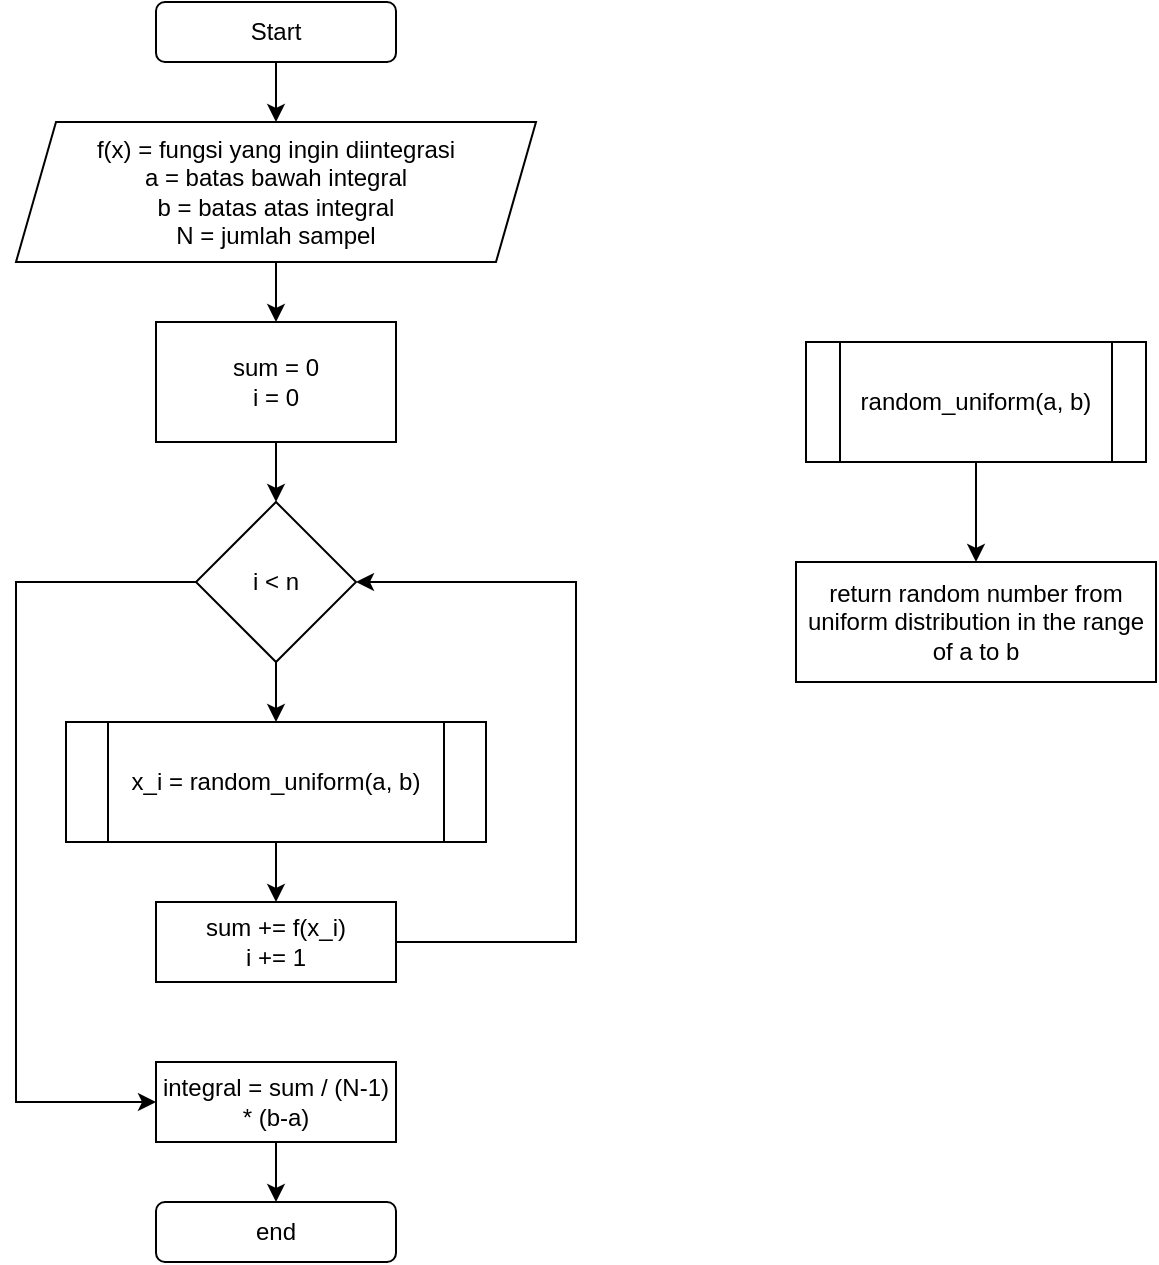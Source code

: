 <mxfile version="14.4.9" type="device"><diagram id="1hdqBXwC9tzt34ggaHTW" name="Page-1"><mxGraphModel dx="1223" dy="1058" grid="1" gridSize="10" guides="1" tooltips="1" connect="1" arrows="1" fold="1" page="1" pageScale="1" pageWidth="850" pageHeight="1100" math="0" shadow="0"><root><mxCell id="0"/><mxCell id="1" parent="0"/><mxCell id="K-sNk9OzPTxyelSEh4_l-9" style="edgeStyle=orthogonalEdgeStyle;rounded=0;orthogonalLoop=1;jettySize=auto;html=1;" edge="1" parent="1" source="K-sNk9OzPTxyelSEh4_l-1" target="K-sNk9OzPTxyelSEh4_l-2"><mxGeometry relative="1" as="geometry"/></mxCell><mxCell id="K-sNk9OzPTxyelSEh4_l-1" value="Start" style="rounded=1;whiteSpace=wrap;html=1;" vertex="1" parent="1"><mxGeometry x="100" y="130" width="120" height="30" as="geometry"/></mxCell><mxCell id="K-sNk9OzPTxyelSEh4_l-10" style="edgeStyle=orthogonalEdgeStyle;rounded=0;orthogonalLoop=1;jettySize=auto;html=1;entryX=0.5;entryY=0;entryDx=0;entryDy=0;" edge="1" parent="1" source="K-sNk9OzPTxyelSEh4_l-2" target="K-sNk9OzPTxyelSEh4_l-3"><mxGeometry relative="1" as="geometry"/></mxCell><mxCell id="K-sNk9OzPTxyelSEh4_l-2" value="f(x) = fungsi yang ingin diintegrasi&lt;br&gt;a = batas bawah integral&lt;br&gt;b = batas atas integral&lt;br&gt;N = jumlah sampel" style="shape=parallelogram;perimeter=parallelogramPerimeter;whiteSpace=wrap;html=1;fixedSize=1;" vertex="1" parent="1"><mxGeometry x="30" y="190" width="260" height="70" as="geometry"/></mxCell><mxCell id="K-sNk9OzPTxyelSEh4_l-11" style="edgeStyle=orthogonalEdgeStyle;rounded=0;orthogonalLoop=1;jettySize=auto;html=1;entryX=0.5;entryY=0;entryDx=0;entryDy=0;" edge="1" parent="1" source="K-sNk9OzPTxyelSEh4_l-3" target="K-sNk9OzPTxyelSEh4_l-4"><mxGeometry relative="1" as="geometry"/></mxCell><mxCell id="K-sNk9OzPTxyelSEh4_l-3" value="sum = 0&lt;br&gt;i = 0" style="rounded=0;whiteSpace=wrap;html=1;" vertex="1" parent="1"><mxGeometry x="100" y="290" width="120" height="60" as="geometry"/></mxCell><mxCell id="K-sNk9OzPTxyelSEh4_l-14" style="edgeStyle=orthogonalEdgeStyle;rounded=0;orthogonalLoop=1;jettySize=auto;html=1;" edge="1" parent="1" source="K-sNk9OzPTxyelSEh4_l-4" target="K-sNk9OzPTxyelSEh4_l-8"><mxGeometry relative="1" as="geometry"/></mxCell><mxCell id="K-sNk9OzPTxyelSEh4_l-19" style="edgeStyle=orthogonalEdgeStyle;rounded=0;orthogonalLoop=1;jettySize=auto;html=1;entryX=0;entryY=0.5;entryDx=0;entryDy=0;" edge="1" parent="1" source="K-sNk9OzPTxyelSEh4_l-4" target="K-sNk9OzPTxyelSEh4_l-7"><mxGeometry relative="1" as="geometry"><Array as="points"><mxPoint x="30" y="420"/><mxPoint x="30" y="680"/></Array></mxGeometry></mxCell><mxCell id="K-sNk9OzPTxyelSEh4_l-4" value="i &amp;lt; n" style="rhombus;whiteSpace=wrap;html=1;" vertex="1" parent="1"><mxGeometry x="120" y="380" width="80" height="80" as="geometry"/></mxCell><mxCell id="K-sNk9OzPTxyelSEh4_l-6" value="sum += f(x_i)&lt;br&gt;i += 1" style="rounded=0;whiteSpace=wrap;html=1;" vertex="1" parent="1"><mxGeometry x="100" y="580" width="120" height="40" as="geometry"/></mxCell><mxCell id="K-sNk9OzPTxyelSEh4_l-18" style="edgeStyle=orthogonalEdgeStyle;rounded=0;orthogonalLoop=1;jettySize=auto;html=1;entryX=1;entryY=0.5;entryDx=0;entryDy=0;exitX=1;exitY=0.5;exitDx=0;exitDy=0;" edge="1" parent="1" source="K-sNk9OzPTxyelSEh4_l-6" target="K-sNk9OzPTxyelSEh4_l-4"><mxGeometry relative="1" as="geometry"><Array as="points"><mxPoint x="310" y="600"/><mxPoint x="310" y="420"/></Array></mxGeometry></mxCell><mxCell id="K-sNk9OzPTxyelSEh4_l-21" style="edgeStyle=orthogonalEdgeStyle;rounded=0;orthogonalLoop=1;jettySize=auto;html=1;entryX=0.5;entryY=0;entryDx=0;entryDy=0;" edge="1" parent="1" source="K-sNk9OzPTxyelSEh4_l-7" target="K-sNk9OzPTxyelSEh4_l-20"><mxGeometry relative="1" as="geometry"/></mxCell><mxCell id="K-sNk9OzPTxyelSEh4_l-7" value="integral = sum / (N-1) * (b-a)" style="rounded=0;whiteSpace=wrap;html=1;" vertex="1" parent="1"><mxGeometry x="100" y="660" width="120" height="40" as="geometry"/></mxCell><mxCell id="K-sNk9OzPTxyelSEh4_l-15" style="edgeStyle=orthogonalEdgeStyle;rounded=0;orthogonalLoop=1;jettySize=auto;html=1;entryX=0.5;entryY=0;entryDx=0;entryDy=0;" edge="1" parent="1" source="K-sNk9OzPTxyelSEh4_l-8" target="K-sNk9OzPTxyelSEh4_l-6"><mxGeometry relative="1" as="geometry"/></mxCell><mxCell id="K-sNk9OzPTxyelSEh4_l-8" value="x_i = random_uniform(a, b)" style="shape=process;whiteSpace=wrap;html=1;backgroundOutline=1;" vertex="1" parent="1"><mxGeometry x="55" y="490" width="210" height="60" as="geometry"/></mxCell><mxCell id="K-sNk9OzPTxyelSEh4_l-20" value="end" style="rounded=1;whiteSpace=wrap;html=1;" vertex="1" parent="1"><mxGeometry x="100" y="730" width="120" height="30" as="geometry"/></mxCell><mxCell id="K-sNk9OzPTxyelSEh4_l-25" style="edgeStyle=orthogonalEdgeStyle;rounded=0;orthogonalLoop=1;jettySize=auto;html=1;entryX=0.5;entryY=0;entryDx=0;entryDy=0;" edge="1" parent="1" source="K-sNk9OzPTxyelSEh4_l-23" target="K-sNk9OzPTxyelSEh4_l-24"><mxGeometry relative="1" as="geometry"/></mxCell><mxCell id="K-sNk9OzPTxyelSEh4_l-23" value="random_uniform(a, b)" style="shape=process;whiteSpace=wrap;html=1;backgroundOutline=1;" vertex="1" parent="1"><mxGeometry x="425" y="300" width="170" height="60" as="geometry"/></mxCell><mxCell id="K-sNk9OzPTxyelSEh4_l-24" value="return random number from uniform distribution in the range of a to b" style="rounded=0;whiteSpace=wrap;html=1;" vertex="1" parent="1"><mxGeometry x="420" y="410" width="180" height="60" as="geometry"/></mxCell></root></mxGraphModel></diagram></mxfile>